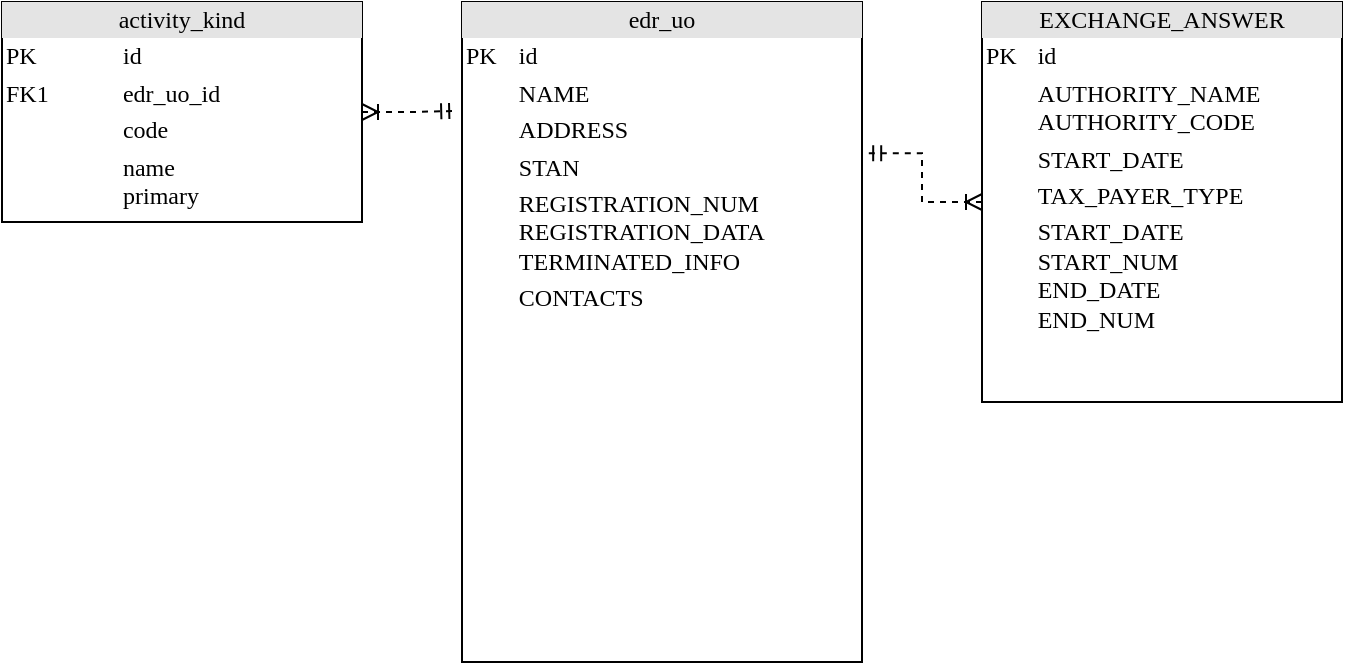 <mxfile version="14.4.2" type="github">
  <diagram id="7r694JwfG5NhxvVWntLT" name="Page-1">
    <mxGraphModel dx="931" dy="556" grid="1" gridSize="10" guides="1" tooltips="1" connect="1" arrows="1" fold="1" page="1" pageScale="1" pageWidth="827" pageHeight="1169" math="0" shadow="0">
      <root>
        <mxCell id="0" />
        <mxCell id="1" parent="0" />
        <mxCell id="it7zahAYvquULFJ4hHAD-13" style="edgeStyle=orthogonalEdgeStyle;rounded=0;orthogonalLoop=1;jettySize=auto;html=1;entryX=-0.012;entryY=0.165;entryDx=0;entryDy=0;entryPerimeter=0;endArrow=ERmandOne;endFill=0;startArrow=ERoneToMany;startFill=0;dashed=1;" edge="1" parent="1" source="it7zahAYvquULFJ4hHAD-3" target="it7zahAYvquULFJ4hHAD-4">
          <mxGeometry relative="1" as="geometry" />
        </mxCell>
        <mxCell id="it7zahAYvquULFJ4hHAD-3" value="&lt;div style=&quot;text-align: center ; box-sizing: border-box ; width: 100% ; background: rgb(228 , 228 , 228) ; padding: 2px&quot;&gt;activity_kind&lt;/div&gt;&lt;table style=&quot;width: 100% ; font-size: 1em&quot; cellpadding=&quot;2&quot; cellspacing=&quot;0&quot;&gt;&lt;tbody&gt;&lt;tr&gt;&lt;td&gt;PK&lt;/td&gt;&lt;td&gt;id&lt;/td&gt;&lt;/tr&gt;&lt;tr&gt;&lt;td&gt;FK1&lt;/td&gt;&lt;td&gt;edr_uo_id&lt;br&gt;&lt;/td&gt;&lt;/tr&gt;&lt;tr&gt;&lt;td&gt;&lt;/td&gt;&lt;td&gt;code&lt;/td&gt;&lt;/tr&gt;&lt;tr&gt;&lt;td&gt;&lt;br&gt;&lt;/td&gt;&lt;td&gt;name&lt;br&gt;primary&lt;/td&gt;&lt;/tr&gt;&lt;tr&gt;&lt;td&gt;&lt;br&gt;&lt;/td&gt;&lt;td&gt;&lt;br&gt;&lt;/td&gt;&lt;/tr&gt;&lt;/tbody&gt;&lt;/table&gt;" style="verticalAlign=top;align=left;overflow=fill;html=1;rounded=0;shadow=0;comic=0;labelBackgroundColor=none;strokeWidth=1;fontFamily=Verdana;fontSize=12" vertex="1" parent="1">
          <mxGeometry x="60" y="130" width="180" height="110" as="geometry" />
        </mxCell>
        <mxCell id="it7zahAYvquULFJ4hHAD-4" value="&lt;div style=&quot;text-align: center ; box-sizing: border-box ; width: 100% ; background: rgb(228 , 228 , 228) ; padding: 2px&quot;&gt;edr_uo&lt;br&gt;&lt;/div&gt;&lt;table style=&quot;width: 100% ; font-size: 1em&quot; cellpadding=&quot;2&quot; cellspacing=&quot;0&quot;&gt;&lt;tbody&gt;&lt;tr&gt;&lt;td&gt;PK&lt;/td&gt;&lt;td&gt;id&lt;/td&gt;&lt;/tr&gt;&lt;tr&gt;&lt;td&gt;&lt;br&gt;&lt;/td&gt;&lt;td&gt;NAME&lt;/td&gt;&lt;/tr&gt;&lt;tr&gt;&lt;td&gt;&lt;/td&gt;&lt;td&gt;ADDRESS&lt;/td&gt;&lt;/tr&gt;&lt;tr&gt;&lt;td&gt;&lt;br&gt;&lt;/td&gt;&lt;td&gt;STAN&lt;br&gt;&lt;/td&gt;&lt;/tr&gt;&lt;tr&gt;&lt;td&gt;&lt;br&gt;&lt;/td&gt;&lt;td&gt;REGISTRATION_NUM&lt;br&gt;REGISTRATION_DATA&lt;br&gt;TERMINATED_INFO&lt;br&gt;&lt;/td&gt;&lt;/tr&gt;&lt;tr&gt;&lt;td&gt;&lt;/td&gt;&lt;td&gt;CONTACTS&lt;br&gt;&lt;/td&gt;&lt;/tr&gt;&lt;/tbody&gt;&lt;/table&gt;" style="verticalAlign=top;align=left;overflow=fill;html=1;rounded=0;shadow=0;comic=0;labelBackgroundColor=none;strokeWidth=1;fontFamily=Verdana;fontSize=12" vertex="1" parent="1">
          <mxGeometry x="290" y="130" width="200" height="330" as="geometry" />
        </mxCell>
        <mxCell id="it7zahAYvquULFJ4hHAD-11" style="edgeStyle=orthogonalEdgeStyle;rounded=0;orthogonalLoop=1;jettySize=auto;html=1;entryX=1.008;entryY=0.229;entryDx=0;entryDy=0;entryPerimeter=0;dashed=1;startArrow=ERoneToMany;startFill=0;endArrow=ERmandOne;endFill=0;" edge="1" parent="1" source="it7zahAYvquULFJ4hHAD-12" target="it7zahAYvquULFJ4hHAD-4">
          <mxGeometry relative="1" as="geometry" />
        </mxCell>
        <mxCell id="it7zahAYvquULFJ4hHAD-12" value="&lt;div style=&quot;text-align: center ; box-sizing: border-box ; width: 100% ; background: rgb(228 , 228 , 228) ; padding: 2px&quot;&gt;EXCHANGE_ANSWER&lt;/div&gt;&lt;table style=&quot;width: 100% ; font-size: 1em&quot; cellpadding=&quot;2&quot; cellspacing=&quot;0&quot;&gt;&lt;tbody&gt;&lt;tr&gt;&lt;td&gt;PK&lt;/td&gt;&lt;td&gt;id&lt;/td&gt;&lt;/tr&gt;&lt;tr&gt;&lt;td&gt;&lt;br&gt;&lt;/td&gt;&lt;td&gt;AUTHORITY_NAME&lt;br&gt;AUTHORITY_CODE&lt;br&gt;&lt;/td&gt;&lt;/tr&gt;&lt;tr&gt;&lt;td&gt;&lt;/td&gt;&lt;td&gt;START_DATE&lt;br&gt;&lt;/td&gt;&lt;/tr&gt;&lt;tr&gt;&lt;td&gt;&lt;br&gt;&lt;/td&gt;&lt;td&gt;TAX_PAYER_TYPE&lt;br&gt;&lt;/td&gt;&lt;/tr&gt;&lt;tr&gt;&lt;td&gt;&lt;br&gt;&lt;/td&gt;&lt;td&gt;START_DATE&lt;br&gt;START_NUM&lt;br&gt;END_DATE&lt;br&gt;END_NUM&lt;br&gt;&lt;/td&gt;&lt;/tr&gt;&lt;/tbody&gt;&lt;/table&gt;" style="verticalAlign=top;align=left;overflow=fill;html=1;rounded=0;shadow=0;comic=0;labelBackgroundColor=none;strokeWidth=1;fontFamily=Verdana;fontSize=12" vertex="1" parent="1">
          <mxGeometry x="550" y="130" width="180" height="200" as="geometry" />
        </mxCell>
      </root>
    </mxGraphModel>
  </diagram>
</mxfile>
